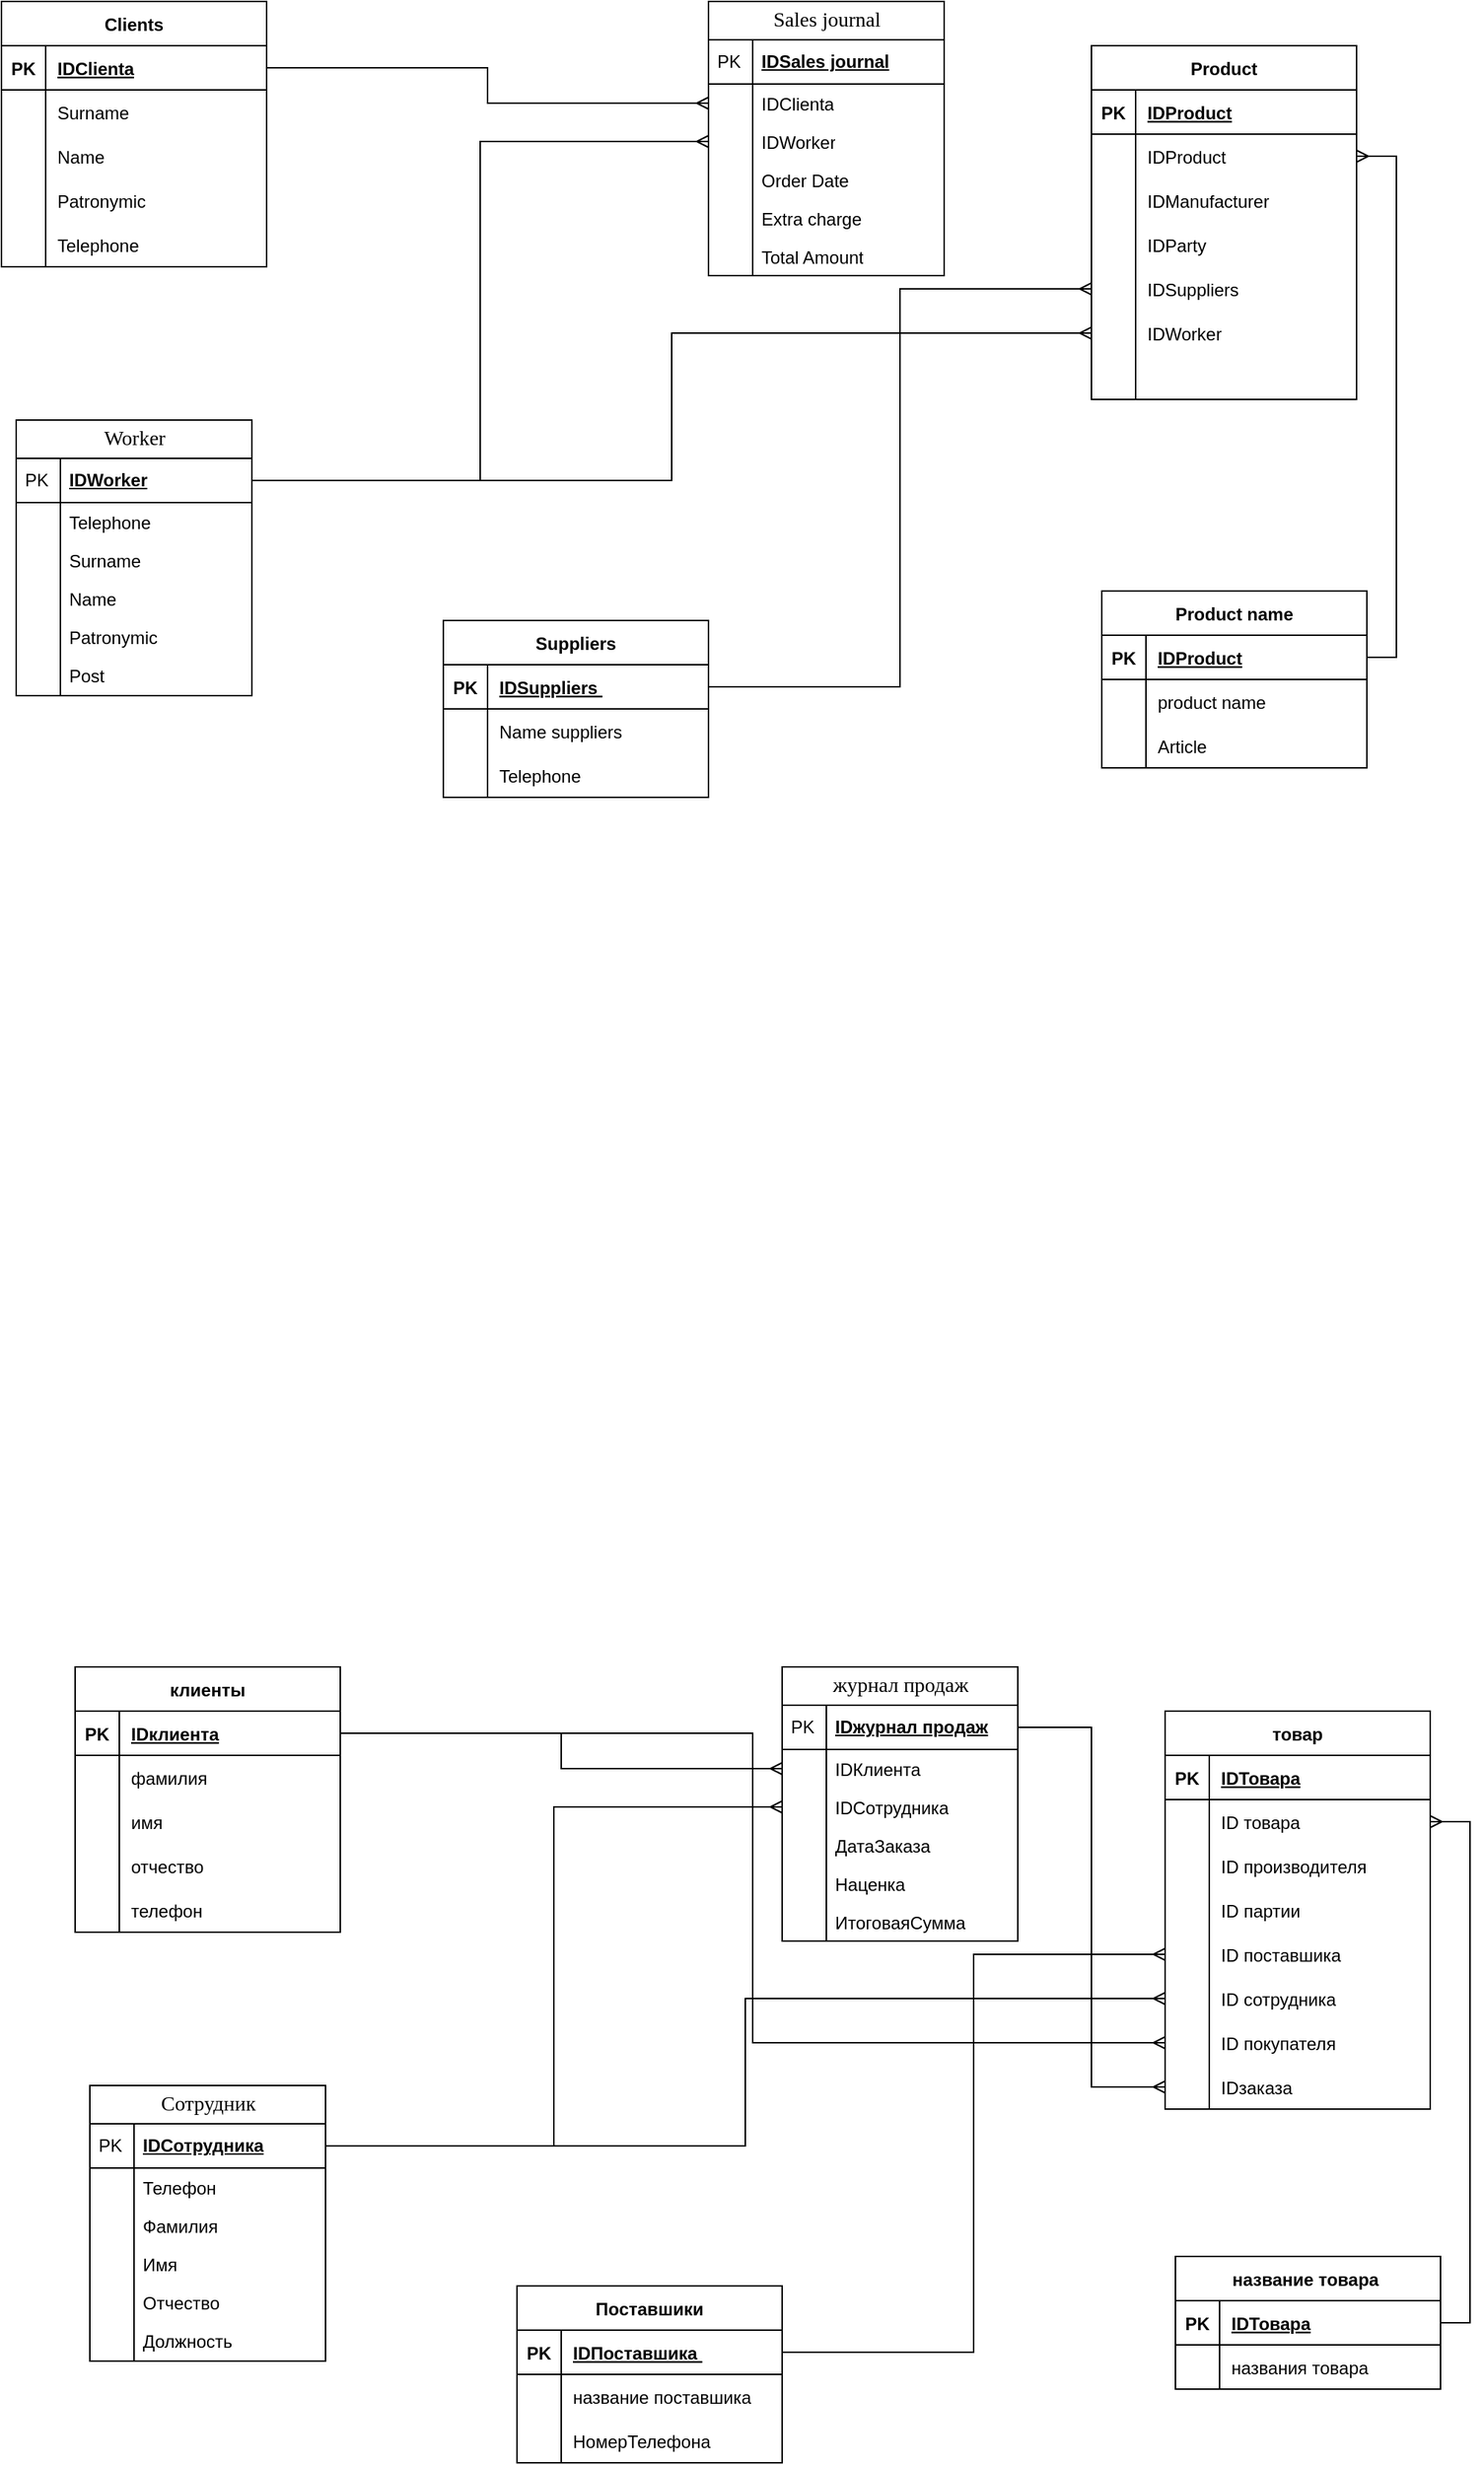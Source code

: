 <mxfile version="20.7.4" type="device"><diagram name="Страница 1" id="ZNb2tdZAMk7qgoreUx7R"><mxGraphModel dx="1914" dy="805" grid="1" gridSize="10" guides="1" tooltips="1" connect="1" arrows="1" fold="1" page="1" pageScale="1" pageWidth="827" pageHeight="1169" math="0" shadow="0"><root><mxCell id="0"/><mxCell id="1" parent="0"/><mxCell id="b-5wNeichpKe2lHsN4aq-5" value="Clients" style="shape=table;startSize=30;container=1;collapsible=1;childLayout=tableLayout;fixedRows=1;rowLines=0;fontStyle=1;align=center;resizeLast=1;" parent="1" vertex="1"><mxGeometry x="80" y="120" width="180" height="180" as="geometry"/></mxCell><mxCell id="b-5wNeichpKe2lHsN4aq-6" value="" style="shape=tableRow;horizontal=0;startSize=0;swimlaneHead=0;swimlaneBody=0;fillColor=none;collapsible=0;dropTarget=0;points=[[0,0.5],[1,0.5]];portConstraint=eastwest;top=0;left=0;right=0;bottom=1;" parent="b-5wNeichpKe2lHsN4aq-5" vertex="1"><mxGeometry y="30" width="180" height="30" as="geometry"/></mxCell><mxCell id="b-5wNeichpKe2lHsN4aq-7" value="PK" style="shape=partialRectangle;connectable=0;fillColor=none;top=0;left=0;bottom=0;right=0;fontStyle=1;overflow=hidden;" parent="b-5wNeichpKe2lHsN4aq-6" vertex="1"><mxGeometry width="30" height="30" as="geometry"><mxRectangle width="30" height="30" as="alternateBounds"/></mxGeometry></mxCell><mxCell id="b-5wNeichpKe2lHsN4aq-8" value="IDClienta" style="shape=partialRectangle;connectable=0;fillColor=none;top=0;left=0;bottom=0;right=0;align=left;spacingLeft=6;fontStyle=5;overflow=hidden;" parent="b-5wNeichpKe2lHsN4aq-6" vertex="1"><mxGeometry x="30" width="150" height="30" as="geometry"><mxRectangle width="150" height="30" as="alternateBounds"/></mxGeometry></mxCell><mxCell id="b-5wNeichpKe2lHsN4aq-9" value="" style="shape=tableRow;horizontal=0;startSize=0;swimlaneHead=0;swimlaneBody=0;fillColor=none;collapsible=0;dropTarget=0;points=[[0,0.5],[1,0.5]];portConstraint=eastwest;top=0;left=0;right=0;bottom=0;" parent="b-5wNeichpKe2lHsN4aq-5" vertex="1"><mxGeometry y="60" width="180" height="30" as="geometry"/></mxCell><mxCell id="b-5wNeichpKe2lHsN4aq-10" value="" style="shape=partialRectangle;connectable=0;fillColor=none;top=0;left=0;bottom=0;right=0;editable=1;overflow=hidden;" parent="b-5wNeichpKe2lHsN4aq-9" vertex="1"><mxGeometry width="30" height="30" as="geometry"><mxRectangle width="30" height="30" as="alternateBounds"/></mxGeometry></mxCell><mxCell id="b-5wNeichpKe2lHsN4aq-11" value="Surname" style="shape=partialRectangle;connectable=0;fillColor=none;top=0;left=0;bottom=0;right=0;align=left;spacingLeft=6;overflow=hidden;" parent="b-5wNeichpKe2lHsN4aq-9" vertex="1"><mxGeometry x="30" width="150" height="30" as="geometry"><mxRectangle width="150" height="30" as="alternateBounds"/></mxGeometry></mxCell><mxCell id="b-5wNeichpKe2lHsN4aq-12" value="" style="shape=tableRow;horizontal=0;startSize=0;swimlaneHead=0;swimlaneBody=0;fillColor=none;collapsible=0;dropTarget=0;points=[[0,0.5],[1,0.5]];portConstraint=eastwest;top=0;left=0;right=0;bottom=0;" parent="b-5wNeichpKe2lHsN4aq-5" vertex="1"><mxGeometry y="90" width="180" height="30" as="geometry"/></mxCell><mxCell id="b-5wNeichpKe2lHsN4aq-13" value="" style="shape=partialRectangle;connectable=0;fillColor=none;top=0;left=0;bottom=0;right=0;editable=1;overflow=hidden;" parent="b-5wNeichpKe2lHsN4aq-12" vertex="1"><mxGeometry width="30" height="30" as="geometry"><mxRectangle width="30" height="30" as="alternateBounds"/></mxGeometry></mxCell><mxCell id="b-5wNeichpKe2lHsN4aq-14" value="Name" style="shape=partialRectangle;connectable=0;fillColor=none;top=0;left=0;bottom=0;right=0;align=left;spacingLeft=6;overflow=hidden;" parent="b-5wNeichpKe2lHsN4aq-12" vertex="1"><mxGeometry x="30" width="150" height="30" as="geometry"><mxRectangle width="150" height="30" as="alternateBounds"/></mxGeometry></mxCell><mxCell id="b-5wNeichpKe2lHsN4aq-15" value="" style="shape=tableRow;horizontal=0;startSize=0;swimlaneHead=0;swimlaneBody=0;fillColor=none;collapsible=0;dropTarget=0;points=[[0,0.5],[1,0.5]];portConstraint=eastwest;top=0;left=0;right=0;bottom=0;" parent="b-5wNeichpKe2lHsN4aq-5" vertex="1"><mxGeometry y="120" width="180" height="30" as="geometry"/></mxCell><mxCell id="b-5wNeichpKe2lHsN4aq-16" value="" style="shape=partialRectangle;connectable=0;fillColor=none;top=0;left=0;bottom=0;right=0;editable=1;overflow=hidden;" parent="b-5wNeichpKe2lHsN4aq-15" vertex="1"><mxGeometry width="30" height="30" as="geometry"><mxRectangle width="30" height="30" as="alternateBounds"/></mxGeometry></mxCell><mxCell id="b-5wNeichpKe2lHsN4aq-17" value="Patronymic" style="shape=partialRectangle;connectable=0;fillColor=none;top=0;left=0;bottom=0;right=0;align=left;spacingLeft=6;overflow=hidden;" parent="b-5wNeichpKe2lHsN4aq-15" vertex="1"><mxGeometry x="30" width="150" height="30" as="geometry"><mxRectangle width="150" height="30" as="alternateBounds"/></mxGeometry></mxCell><mxCell id="b-5wNeichpKe2lHsN4aq-71" value="" style="shape=tableRow;horizontal=0;startSize=0;swimlaneHead=0;swimlaneBody=0;fillColor=none;collapsible=0;dropTarget=0;points=[[0,0.5],[1,0.5]];portConstraint=eastwest;top=0;left=0;right=0;bottom=0;" parent="b-5wNeichpKe2lHsN4aq-5" vertex="1"><mxGeometry y="150" width="180" height="30" as="geometry"/></mxCell><mxCell id="b-5wNeichpKe2lHsN4aq-72" value="" style="shape=partialRectangle;connectable=0;fillColor=none;top=0;left=0;bottom=0;right=0;editable=1;overflow=hidden;" parent="b-5wNeichpKe2lHsN4aq-71" vertex="1"><mxGeometry width="30" height="30" as="geometry"><mxRectangle width="30" height="30" as="alternateBounds"/></mxGeometry></mxCell><mxCell id="b-5wNeichpKe2lHsN4aq-73" value="Telephone" style="shape=partialRectangle;connectable=0;fillColor=none;top=0;left=0;bottom=0;right=0;align=left;spacingLeft=6;overflow=hidden;" parent="b-5wNeichpKe2lHsN4aq-71" vertex="1"><mxGeometry x="30" width="150" height="30" as="geometry"><mxRectangle width="150" height="30" as="alternateBounds"/></mxGeometry></mxCell><mxCell id="b-5wNeichpKe2lHsN4aq-18" value="Product" style="shape=table;startSize=30;container=1;collapsible=1;childLayout=tableLayout;fixedRows=1;rowLines=0;fontStyle=1;align=center;resizeLast=1;" parent="1" vertex="1"><mxGeometry x="820" y="150" width="180" height="240" as="geometry"/></mxCell><mxCell id="b-5wNeichpKe2lHsN4aq-19" value="" style="shape=tableRow;horizontal=0;startSize=0;swimlaneHead=0;swimlaneBody=0;fillColor=none;collapsible=0;dropTarget=0;points=[[0,0.5],[1,0.5]];portConstraint=eastwest;top=0;left=0;right=0;bottom=1;" parent="b-5wNeichpKe2lHsN4aq-18" vertex="1"><mxGeometry y="30" width="180" height="30" as="geometry"/></mxCell><mxCell id="b-5wNeichpKe2lHsN4aq-20" value="PK" style="shape=partialRectangle;connectable=0;fillColor=none;top=0;left=0;bottom=0;right=0;fontStyle=1;overflow=hidden;" parent="b-5wNeichpKe2lHsN4aq-19" vertex="1"><mxGeometry width="30" height="30" as="geometry"><mxRectangle width="30" height="30" as="alternateBounds"/></mxGeometry></mxCell><mxCell id="b-5wNeichpKe2lHsN4aq-21" value="IDProduct" style="shape=partialRectangle;connectable=0;fillColor=none;top=0;left=0;bottom=0;right=0;align=left;spacingLeft=6;fontStyle=5;overflow=hidden;" parent="b-5wNeichpKe2lHsN4aq-19" vertex="1"><mxGeometry x="30" width="150" height="30" as="geometry"><mxRectangle width="150" height="30" as="alternateBounds"/></mxGeometry></mxCell><mxCell id="b-5wNeichpKe2lHsN4aq-22" value="" style="shape=tableRow;horizontal=0;startSize=0;swimlaneHead=0;swimlaneBody=0;fillColor=none;collapsible=0;dropTarget=0;points=[[0,0.5],[1,0.5]];portConstraint=eastwest;top=0;left=0;right=0;bottom=0;" parent="b-5wNeichpKe2lHsN4aq-18" vertex="1"><mxGeometry y="60" width="180" height="30" as="geometry"/></mxCell><mxCell id="b-5wNeichpKe2lHsN4aq-23" value="" style="shape=partialRectangle;connectable=0;fillColor=none;top=0;left=0;bottom=0;right=0;editable=1;overflow=hidden;" parent="b-5wNeichpKe2lHsN4aq-22" vertex="1"><mxGeometry width="30" height="30" as="geometry"><mxRectangle width="30" height="30" as="alternateBounds"/></mxGeometry></mxCell><mxCell id="b-5wNeichpKe2lHsN4aq-24" value="IDProduct" style="shape=partialRectangle;connectable=0;fillColor=none;top=0;left=0;bottom=0;right=0;align=left;spacingLeft=6;overflow=hidden;" parent="b-5wNeichpKe2lHsN4aq-22" vertex="1"><mxGeometry x="30" width="150" height="30" as="geometry"><mxRectangle width="150" height="30" as="alternateBounds"/></mxGeometry></mxCell><mxCell id="b-5wNeichpKe2lHsN4aq-25" value="" style="shape=tableRow;horizontal=0;startSize=0;swimlaneHead=0;swimlaneBody=0;fillColor=none;collapsible=0;dropTarget=0;points=[[0,0.5],[1,0.5]];portConstraint=eastwest;top=0;left=0;right=0;bottom=0;" parent="b-5wNeichpKe2lHsN4aq-18" vertex="1"><mxGeometry y="90" width="180" height="30" as="geometry"/></mxCell><mxCell id="b-5wNeichpKe2lHsN4aq-26" value="" style="shape=partialRectangle;connectable=0;fillColor=none;top=0;left=0;bottom=0;right=0;editable=1;overflow=hidden;" parent="b-5wNeichpKe2lHsN4aq-25" vertex="1"><mxGeometry width="30" height="30" as="geometry"><mxRectangle width="30" height="30" as="alternateBounds"/></mxGeometry></mxCell><mxCell id="b-5wNeichpKe2lHsN4aq-27" value="IDManufacturer" style="shape=partialRectangle;connectable=0;fillColor=none;top=0;left=0;bottom=0;right=0;align=left;spacingLeft=6;overflow=hidden;" parent="b-5wNeichpKe2lHsN4aq-25" vertex="1"><mxGeometry x="30" width="150" height="30" as="geometry"><mxRectangle width="150" height="30" as="alternateBounds"/></mxGeometry></mxCell><mxCell id="b-5wNeichpKe2lHsN4aq-28" value="" style="shape=tableRow;horizontal=0;startSize=0;swimlaneHead=0;swimlaneBody=0;fillColor=none;collapsible=0;dropTarget=0;points=[[0,0.5],[1,0.5]];portConstraint=eastwest;top=0;left=0;right=0;bottom=0;" parent="b-5wNeichpKe2lHsN4aq-18" vertex="1"><mxGeometry y="120" width="180" height="30" as="geometry"/></mxCell><mxCell id="b-5wNeichpKe2lHsN4aq-29" value="" style="shape=partialRectangle;connectable=0;fillColor=none;top=0;left=0;bottom=0;right=0;editable=1;overflow=hidden;" parent="b-5wNeichpKe2lHsN4aq-28" vertex="1"><mxGeometry width="30" height="30" as="geometry"><mxRectangle width="30" height="30" as="alternateBounds"/></mxGeometry></mxCell><mxCell id="b-5wNeichpKe2lHsN4aq-30" value="IDParty" style="shape=partialRectangle;connectable=0;fillColor=none;top=0;left=0;bottom=0;right=0;align=left;spacingLeft=6;overflow=hidden;" parent="b-5wNeichpKe2lHsN4aq-28" vertex="1"><mxGeometry x="30" width="150" height="30" as="geometry"><mxRectangle width="150" height="30" as="alternateBounds"/></mxGeometry></mxCell><mxCell id="b-5wNeichpKe2lHsN4aq-125" value="" style="shape=tableRow;horizontal=0;startSize=0;swimlaneHead=0;swimlaneBody=0;fillColor=none;collapsible=0;dropTarget=0;points=[[0,0.5],[1,0.5]];portConstraint=eastwest;top=0;left=0;right=0;bottom=0;" parent="b-5wNeichpKe2lHsN4aq-18" vertex="1"><mxGeometry y="150" width="180" height="30" as="geometry"/></mxCell><mxCell id="b-5wNeichpKe2lHsN4aq-126" value="" style="shape=partialRectangle;connectable=0;fillColor=none;top=0;left=0;bottom=0;right=0;editable=1;overflow=hidden;" parent="b-5wNeichpKe2lHsN4aq-125" vertex="1"><mxGeometry width="30" height="30" as="geometry"><mxRectangle width="30" height="30" as="alternateBounds"/></mxGeometry></mxCell><mxCell id="b-5wNeichpKe2lHsN4aq-127" value="IDSuppliers" style="shape=partialRectangle;connectable=0;fillColor=none;top=0;left=0;bottom=0;right=0;align=left;spacingLeft=6;overflow=hidden;" parent="b-5wNeichpKe2lHsN4aq-125" vertex="1"><mxGeometry x="30" width="150" height="30" as="geometry"><mxRectangle width="150" height="30" as="alternateBounds"/></mxGeometry></mxCell><mxCell id="b-5wNeichpKe2lHsN4aq-128" value="" style="shape=tableRow;horizontal=0;startSize=0;swimlaneHead=0;swimlaneBody=0;fillColor=none;collapsible=0;dropTarget=0;points=[[0,0.5],[1,0.5]];portConstraint=eastwest;top=0;left=0;right=0;bottom=0;" parent="b-5wNeichpKe2lHsN4aq-18" vertex="1"><mxGeometry y="180" width="180" height="30" as="geometry"/></mxCell><mxCell id="b-5wNeichpKe2lHsN4aq-129" value="" style="shape=partialRectangle;connectable=0;fillColor=none;top=0;left=0;bottom=0;right=0;editable=1;overflow=hidden;" parent="b-5wNeichpKe2lHsN4aq-128" vertex="1"><mxGeometry width="30" height="30" as="geometry"><mxRectangle width="30" height="30" as="alternateBounds"/></mxGeometry></mxCell><mxCell id="b-5wNeichpKe2lHsN4aq-130" value="IDWorker" style="shape=partialRectangle;connectable=0;fillColor=none;top=0;left=0;bottom=0;right=0;align=left;spacingLeft=6;overflow=hidden;" parent="b-5wNeichpKe2lHsN4aq-128" vertex="1"><mxGeometry x="30" width="150" height="30" as="geometry"><mxRectangle width="150" height="30" as="alternateBounds"/></mxGeometry></mxCell><mxCell id="b-5wNeichpKe2lHsN4aq-131" value="" style="shape=tableRow;horizontal=0;startSize=0;swimlaneHead=0;swimlaneBody=0;fillColor=none;collapsible=0;dropTarget=0;points=[[0,0.5],[1,0.5]];portConstraint=eastwest;top=0;left=0;right=0;bottom=0;" parent="b-5wNeichpKe2lHsN4aq-18" vertex="1"><mxGeometry y="210" width="180" height="30" as="geometry"/></mxCell><mxCell id="b-5wNeichpKe2lHsN4aq-132" value="" style="shape=partialRectangle;connectable=0;fillColor=none;top=0;left=0;bottom=0;right=0;editable=1;overflow=hidden;" parent="b-5wNeichpKe2lHsN4aq-131" vertex="1"><mxGeometry width="30" height="30" as="geometry"><mxRectangle width="30" height="30" as="alternateBounds"/></mxGeometry></mxCell><mxCell id="b-5wNeichpKe2lHsN4aq-133" value="" style="shape=partialRectangle;connectable=0;fillColor=none;top=0;left=0;bottom=0;right=0;align=left;spacingLeft=6;overflow=hidden;" parent="b-5wNeichpKe2lHsN4aq-131" vertex="1"><mxGeometry x="30" width="150" height="30" as="geometry"><mxRectangle width="150" height="30" as="alternateBounds"/></mxGeometry></mxCell><mxCell id="b-5wNeichpKe2lHsN4aq-80" value="Worker" style="swimlane;html=1;fontStyle=0;childLayout=stackLayout;horizontal=1;startSize=26;horizontalStack=0;resizeParent=1;resizeLast=0;collapsible=1;marginBottom=0;swimlaneFillColor=#ffffff;align=center;rounded=0;shadow=0;comic=0;labelBackgroundColor=none;strokeWidth=1;fontFamily=Verdana;fontSize=14;swimlaneLine=1;" parent="1" vertex="1"><mxGeometry x="90" y="404" width="160" height="187" as="geometry"><mxRectangle x="500" y="140" width="90" height="30" as="alternateBounds"/></mxGeometry></mxCell><mxCell id="b-5wNeichpKe2lHsN4aq-81" value="IDWorker" style="shape=partialRectangle;top=0;left=0;right=0;bottom=1;html=1;align=left;verticalAlign=middle;fillColor=none;spacingLeft=34;spacingRight=4;whiteSpace=wrap;overflow=hidden;rotatable=0;points=[[0,0.5],[1,0.5]];portConstraint=eastwest;dropTarget=0;fontStyle=5;" parent="b-5wNeichpKe2lHsN4aq-80" vertex="1"><mxGeometry y="26" width="160" height="30" as="geometry"/></mxCell><mxCell id="b-5wNeichpKe2lHsN4aq-82" value="PK" style="shape=partialRectangle;top=0;left=0;bottom=0;html=1;fillColor=none;align=left;verticalAlign=middle;spacingLeft=4;spacingRight=4;whiteSpace=wrap;overflow=hidden;rotatable=0;points=[];portConstraint=eastwest;part=1;" parent="b-5wNeichpKe2lHsN4aq-81" vertex="1" connectable="0"><mxGeometry width="30" height="30" as="geometry"/></mxCell><mxCell id="b-5wNeichpKe2lHsN4aq-83" value="&lt;span style=&quot;&quot;&gt;Telephone&lt;/span&gt;" style="shape=partialRectangle;top=0;left=0;right=0;bottom=0;html=1;align=left;verticalAlign=top;fillColor=none;spacingLeft=34;spacingRight=4;whiteSpace=wrap;overflow=hidden;rotatable=0;points=[[0,0.5],[1,0.5]];portConstraint=eastwest;dropTarget=0;" parent="b-5wNeichpKe2lHsN4aq-80" vertex="1"><mxGeometry y="56" width="160" height="26" as="geometry"/></mxCell><mxCell id="b-5wNeichpKe2lHsN4aq-84" value="" style="shape=partialRectangle;top=0;left=0;bottom=0;html=1;fillColor=none;align=left;verticalAlign=top;spacingLeft=4;spacingRight=4;whiteSpace=wrap;overflow=hidden;rotatable=0;points=[];portConstraint=eastwest;part=1;" parent="b-5wNeichpKe2lHsN4aq-83" vertex="1" connectable="0"><mxGeometry width="30" height="26" as="geometry"/></mxCell><mxCell id="b-5wNeichpKe2lHsN4aq-85" value="&lt;span style=&quot;&quot;&gt;Surname&lt;/span&gt;" style="shape=partialRectangle;top=0;left=0;right=0;bottom=0;html=1;align=left;verticalAlign=top;fillColor=none;spacingLeft=34;spacingRight=4;whiteSpace=wrap;overflow=hidden;rotatable=0;points=[[0,0.5],[1,0.5]];portConstraint=eastwest;dropTarget=0;" parent="b-5wNeichpKe2lHsN4aq-80" vertex="1"><mxGeometry y="82" width="160" height="26" as="geometry"/></mxCell><mxCell id="b-5wNeichpKe2lHsN4aq-86" value="" style="shape=partialRectangle;top=0;left=0;bottom=0;html=1;fillColor=none;align=left;verticalAlign=top;spacingLeft=4;spacingRight=4;whiteSpace=wrap;overflow=hidden;rotatable=0;points=[];portConstraint=eastwest;part=1;" parent="b-5wNeichpKe2lHsN4aq-85" vertex="1" connectable="0"><mxGeometry width="30" height="26" as="geometry"/></mxCell><mxCell id="b-5wNeichpKe2lHsN4aq-87" value="&lt;span style=&quot;&quot;&gt;Name&lt;/span&gt;" style="shape=partialRectangle;top=0;left=0;right=0;bottom=0;html=1;align=left;verticalAlign=top;fillColor=none;spacingLeft=34;spacingRight=4;whiteSpace=wrap;overflow=hidden;rotatable=0;points=[[0,0.5],[1,0.5]];portConstraint=eastwest;dropTarget=0;" parent="b-5wNeichpKe2lHsN4aq-80" vertex="1"><mxGeometry y="108" width="160" height="26" as="geometry"/></mxCell><mxCell id="b-5wNeichpKe2lHsN4aq-88" value="" style="shape=partialRectangle;top=0;left=0;bottom=0;html=1;fillColor=none;align=left;verticalAlign=top;spacingLeft=4;spacingRight=4;whiteSpace=wrap;overflow=hidden;rotatable=0;points=[];portConstraint=eastwest;part=1;" parent="b-5wNeichpKe2lHsN4aq-87" vertex="1" connectable="0"><mxGeometry width="30" height="26" as="geometry"/></mxCell><mxCell id="b-5wNeichpKe2lHsN4aq-89" value="&lt;span style=&quot;&quot;&gt;Patronymic&lt;/span&gt;" style="shape=partialRectangle;top=0;left=0;right=0;bottom=0;html=1;align=left;verticalAlign=top;fillColor=none;spacingLeft=34;spacingRight=4;whiteSpace=wrap;overflow=hidden;rotatable=0;points=[[0,0.5],[1,0.5]];portConstraint=eastwest;dropTarget=0;" parent="b-5wNeichpKe2lHsN4aq-80" vertex="1"><mxGeometry y="134" width="160" height="26" as="geometry"/></mxCell><mxCell id="b-5wNeichpKe2lHsN4aq-90" value="" style="shape=partialRectangle;top=0;left=0;bottom=0;html=1;fillColor=none;align=left;verticalAlign=top;spacingLeft=4;spacingRight=4;whiteSpace=wrap;overflow=hidden;rotatable=0;points=[];portConstraint=eastwest;part=1;" parent="b-5wNeichpKe2lHsN4aq-89" vertex="1" connectable="0"><mxGeometry width="30" height="26" as="geometry"/></mxCell><mxCell id="b-5wNeichpKe2lHsN4aq-93" value="Post" style="shape=partialRectangle;top=0;left=0;right=0;bottom=0;html=1;align=left;verticalAlign=top;fillColor=none;spacingLeft=34;spacingRight=4;whiteSpace=wrap;overflow=hidden;rotatable=0;points=[[0,0.5],[1,0.5]];portConstraint=eastwest;dropTarget=0;" parent="b-5wNeichpKe2lHsN4aq-80" vertex="1"><mxGeometry y="160" width="160" height="26" as="geometry"/></mxCell><mxCell id="b-5wNeichpKe2lHsN4aq-94" value="" style="shape=partialRectangle;top=0;left=0;bottom=0;html=1;fillColor=none;align=left;verticalAlign=top;spacingLeft=4;spacingRight=4;whiteSpace=wrap;overflow=hidden;rotatable=0;points=[];portConstraint=eastwest;part=1;" parent="b-5wNeichpKe2lHsN4aq-93" vertex="1" connectable="0"><mxGeometry width="30" height="26" as="geometry"/></mxCell><mxCell id="b-5wNeichpKe2lHsN4aq-98" value="Sales journal" style="swimlane;html=1;fontStyle=0;childLayout=stackLayout;horizontal=1;startSize=26;horizontalStack=0;resizeParent=1;resizeLast=0;collapsible=1;marginBottom=0;swimlaneFillColor=#ffffff;align=center;rounded=0;shadow=0;comic=0;labelBackgroundColor=none;strokeWidth=1;fontFamily=Verdana;fontSize=14;swimlaneLine=1;" parent="1" vertex="1"><mxGeometry x="560" y="120" width="160" height="186" as="geometry"><mxRectangle x="500" y="140" width="90" height="30" as="alternateBounds"/></mxGeometry></mxCell><mxCell id="b-5wNeichpKe2lHsN4aq-99" value="IDSales journal" style="shape=partialRectangle;top=0;left=0;right=0;bottom=1;html=1;align=left;verticalAlign=middle;fillColor=none;spacingLeft=34;spacingRight=4;whiteSpace=wrap;overflow=hidden;rotatable=0;points=[[0,0.5],[1,0.5]];portConstraint=eastwest;dropTarget=0;fontStyle=5;" parent="b-5wNeichpKe2lHsN4aq-98" vertex="1"><mxGeometry y="26" width="160" height="30" as="geometry"/></mxCell><mxCell id="b-5wNeichpKe2lHsN4aq-100" value="PK" style="shape=partialRectangle;top=0;left=0;bottom=0;html=1;fillColor=none;align=left;verticalAlign=middle;spacingLeft=4;spacingRight=4;whiteSpace=wrap;overflow=hidden;rotatable=0;points=[];portConstraint=eastwest;part=1;" parent="b-5wNeichpKe2lHsN4aq-99" vertex="1" connectable="0"><mxGeometry width="30" height="30" as="geometry"/></mxCell><mxCell id="b-5wNeichpKe2lHsN4aq-101" value="IDClienta" style="shape=partialRectangle;top=0;left=0;right=0;bottom=0;html=1;align=left;verticalAlign=top;fillColor=none;spacingLeft=34;spacingRight=4;whiteSpace=wrap;overflow=hidden;rotatable=0;points=[[0,0.5],[1,0.5]];portConstraint=eastwest;dropTarget=0;" parent="b-5wNeichpKe2lHsN4aq-98" vertex="1"><mxGeometry y="56" width="160" height="26" as="geometry"/></mxCell><mxCell id="b-5wNeichpKe2lHsN4aq-102" value="" style="shape=partialRectangle;top=0;left=0;bottom=0;html=1;fillColor=none;align=left;verticalAlign=top;spacingLeft=4;spacingRight=4;whiteSpace=wrap;overflow=hidden;rotatable=0;points=[];portConstraint=eastwest;part=1;" parent="b-5wNeichpKe2lHsN4aq-101" vertex="1" connectable="0"><mxGeometry width="30" height="26" as="geometry"/></mxCell><mxCell id="b-5wNeichpKe2lHsN4aq-103" value="IDWorker" style="shape=partialRectangle;top=0;left=0;right=0;bottom=0;html=1;align=left;verticalAlign=top;fillColor=none;spacingLeft=34;spacingRight=4;whiteSpace=wrap;overflow=hidden;rotatable=0;points=[[0,0.5],[1,0.5]];portConstraint=eastwest;dropTarget=0;" parent="b-5wNeichpKe2lHsN4aq-98" vertex="1"><mxGeometry y="82" width="160" height="26" as="geometry"/></mxCell><mxCell id="b-5wNeichpKe2lHsN4aq-104" value="" style="shape=partialRectangle;top=0;left=0;bottom=0;html=1;fillColor=none;align=left;verticalAlign=top;spacingLeft=4;spacingRight=4;whiteSpace=wrap;overflow=hidden;rotatable=0;points=[];portConstraint=eastwest;part=1;" parent="b-5wNeichpKe2lHsN4aq-103" vertex="1" connectable="0"><mxGeometry width="30" height="26" as="geometry"/></mxCell><mxCell id="b-5wNeichpKe2lHsN4aq-105" value="Order Date" style="shape=partialRectangle;top=0;left=0;right=0;bottom=0;html=1;align=left;verticalAlign=top;fillColor=none;spacingLeft=34;spacingRight=4;whiteSpace=wrap;overflow=hidden;rotatable=0;points=[[0,0.5],[1,0.5]];portConstraint=eastwest;dropTarget=0;" parent="b-5wNeichpKe2lHsN4aq-98" vertex="1"><mxGeometry y="108" width="160" height="26" as="geometry"/></mxCell><mxCell id="b-5wNeichpKe2lHsN4aq-106" value="" style="shape=partialRectangle;top=0;left=0;bottom=0;html=1;fillColor=none;align=left;verticalAlign=top;spacingLeft=4;spacingRight=4;whiteSpace=wrap;overflow=hidden;rotatable=0;points=[];portConstraint=eastwest;part=1;" parent="b-5wNeichpKe2lHsN4aq-105" vertex="1" connectable="0"><mxGeometry width="30" height="26" as="geometry"/></mxCell><mxCell id="b-5wNeichpKe2lHsN4aq-109" value="Extra charge" style="shape=partialRectangle;top=0;left=0;right=0;bottom=0;html=1;align=left;verticalAlign=top;fillColor=none;spacingLeft=34;spacingRight=4;whiteSpace=wrap;overflow=hidden;rotatable=0;points=[[0,0.5],[1,0.5]];portConstraint=eastwest;dropTarget=0;" parent="b-5wNeichpKe2lHsN4aq-98" vertex="1"><mxGeometry y="134" width="160" height="26" as="geometry"/></mxCell><mxCell id="b-5wNeichpKe2lHsN4aq-110" value="" style="shape=partialRectangle;top=0;left=0;bottom=0;html=1;fillColor=none;align=left;verticalAlign=top;spacingLeft=4;spacingRight=4;whiteSpace=wrap;overflow=hidden;rotatable=0;points=[];portConstraint=eastwest;part=1;" parent="b-5wNeichpKe2lHsN4aq-109" vertex="1" connectable="0"><mxGeometry width="30" height="26" as="geometry"/></mxCell><mxCell id="b-5wNeichpKe2lHsN4aq-111" value="Total Amount" style="shape=partialRectangle;top=0;left=0;right=0;bottom=0;html=1;align=left;verticalAlign=top;fillColor=none;spacingLeft=34;spacingRight=4;whiteSpace=wrap;overflow=hidden;rotatable=0;points=[[0,0.5],[1,0.5]];portConstraint=eastwest;dropTarget=0;" parent="b-5wNeichpKe2lHsN4aq-98" vertex="1"><mxGeometry y="160" width="160" height="26" as="geometry"/></mxCell><mxCell id="b-5wNeichpKe2lHsN4aq-112" value="" style="shape=partialRectangle;top=0;left=0;bottom=0;html=1;fillColor=none;align=left;verticalAlign=top;spacingLeft=4;spacingRight=4;whiteSpace=wrap;overflow=hidden;rotatable=0;points=[];portConstraint=eastwest;part=1;" parent="b-5wNeichpKe2lHsN4aq-111" vertex="1" connectable="0"><mxGeometry width="30" height="26" as="geometry"/></mxCell><mxCell id="b-5wNeichpKe2lHsN4aq-137" value="Product name" style="shape=table;startSize=30;container=1;collapsible=1;childLayout=tableLayout;fixedRows=1;rowLines=0;fontStyle=1;align=center;resizeLast=1;" parent="1" vertex="1"><mxGeometry x="827" y="520" width="180" height="120" as="geometry"/></mxCell><mxCell id="b-5wNeichpKe2lHsN4aq-138" value="" style="shape=tableRow;horizontal=0;startSize=0;swimlaneHead=0;swimlaneBody=0;fillColor=none;collapsible=0;dropTarget=0;points=[[0,0.5],[1,0.5]];portConstraint=eastwest;top=0;left=0;right=0;bottom=1;" parent="b-5wNeichpKe2lHsN4aq-137" vertex="1"><mxGeometry y="30" width="180" height="30" as="geometry"/></mxCell><mxCell id="b-5wNeichpKe2lHsN4aq-139" value="PK" style="shape=partialRectangle;connectable=0;fillColor=none;top=0;left=0;bottom=0;right=0;fontStyle=1;overflow=hidden;" parent="b-5wNeichpKe2lHsN4aq-138" vertex="1"><mxGeometry width="30" height="30" as="geometry"><mxRectangle width="30" height="30" as="alternateBounds"/></mxGeometry></mxCell><mxCell id="b-5wNeichpKe2lHsN4aq-140" value="IDProduct" style="shape=partialRectangle;connectable=0;fillColor=none;top=0;left=0;bottom=0;right=0;align=left;spacingLeft=6;fontStyle=5;overflow=hidden;" parent="b-5wNeichpKe2lHsN4aq-138" vertex="1"><mxGeometry x="30" width="150" height="30" as="geometry"><mxRectangle width="150" height="30" as="alternateBounds"/></mxGeometry></mxCell><mxCell id="b-5wNeichpKe2lHsN4aq-141" value="" style="shape=tableRow;horizontal=0;startSize=0;swimlaneHead=0;swimlaneBody=0;fillColor=none;collapsible=0;dropTarget=0;points=[[0,0.5],[1,0.5]];portConstraint=eastwest;top=0;left=0;right=0;bottom=0;" parent="b-5wNeichpKe2lHsN4aq-137" vertex="1"><mxGeometry y="60" width="180" height="30" as="geometry"/></mxCell><mxCell id="b-5wNeichpKe2lHsN4aq-142" value="" style="shape=partialRectangle;connectable=0;fillColor=none;top=0;left=0;bottom=0;right=0;editable=1;overflow=hidden;" parent="b-5wNeichpKe2lHsN4aq-141" vertex="1"><mxGeometry width="30" height="30" as="geometry"><mxRectangle width="30" height="30" as="alternateBounds"/></mxGeometry></mxCell><mxCell id="b-5wNeichpKe2lHsN4aq-143" value="product name" style="shape=partialRectangle;connectable=0;fillColor=none;top=0;left=0;bottom=0;right=0;align=left;spacingLeft=6;overflow=hidden;" parent="b-5wNeichpKe2lHsN4aq-141" vertex="1"><mxGeometry x="30" width="150" height="30" as="geometry"><mxRectangle width="150" height="30" as="alternateBounds"/></mxGeometry></mxCell><mxCell id="-cg6gERdnLke5yXcdw_n-183" value="" style="shape=tableRow;horizontal=0;startSize=0;swimlaneHead=0;swimlaneBody=0;fillColor=none;collapsible=0;dropTarget=0;points=[[0,0.5],[1,0.5]];portConstraint=eastwest;top=0;left=0;right=0;bottom=0;" vertex="1" parent="b-5wNeichpKe2lHsN4aq-137"><mxGeometry y="90" width="180" height="30" as="geometry"/></mxCell><mxCell id="-cg6gERdnLke5yXcdw_n-184" value="" style="shape=partialRectangle;connectable=0;fillColor=none;top=0;left=0;bottom=0;right=0;editable=1;overflow=hidden;" vertex="1" parent="-cg6gERdnLke5yXcdw_n-183"><mxGeometry width="30" height="30" as="geometry"><mxRectangle width="30" height="30" as="alternateBounds"/></mxGeometry></mxCell><mxCell id="-cg6gERdnLke5yXcdw_n-185" value="Article" style="shape=partialRectangle;connectable=0;fillColor=none;top=0;left=0;bottom=0;right=0;align=left;spacingLeft=6;overflow=hidden;" vertex="1" parent="-cg6gERdnLke5yXcdw_n-183"><mxGeometry x="30" width="150" height="30" as="geometry"><mxRectangle width="150" height="30" as="alternateBounds"/></mxGeometry></mxCell><mxCell id="b-5wNeichpKe2lHsN4aq-151" style="edgeStyle=orthogonalEdgeStyle;rounded=0;orthogonalLoop=1;jettySize=auto;html=1;exitX=1;exitY=0.5;exitDx=0;exitDy=0;entryX=0;entryY=0.5;entryDx=0;entryDy=0;endArrow=ERmany;endFill=0;" parent="1" source="b-5wNeichpKe2lHsN4aq-81" target="b-5wNeichpKe2lHsN4aq-103" edge="1"><mxGeometry relative="1" as="geometry"/></mxCell><mxCell id="b-5wNeichpKe2lHsN4aq-153" value="Suppliers" style="shape=table;startSize=30;container=1;collapsible=1;childLayout=tableLayout;fixedRows=1;rowLines=0;fontStyle=1;align=center;resizeLast=1;" parent="1" vertex="1"><mxGeometry x="380" y="540" width="180" height="120" as="geometry"/></mxCell><mxCell id="b-5wNeichpKe2lHsN4aq-154" value="" style="shape=tableRow;horizontal=0;startSize=0;swimlaneHead=0;swimlaneBody=0;fillColor=none;collapsible=0;dropTarget=0;points=[[0,0.5],[1,0.5]];portConstraint=eastwest;top=0;left=0;right=0;bottom=1;" parent="b-5wNeichpKe2lHsN4aq-153" vertex="1"><mxGeometry y="30" width="180" height="30" as="geometry"/></mxCell><mxCell id="b-5wNeichpKe2lHsN4aq-155" value="PK" style="shape=partialRectangle;connectable=0;fillColor=none;top=0;left=0;bottom=0;right=0;fontStyle=1;overflow=hidden;" parent="b-5wNeichpKe2lHsN4aq-154" vertex="1"><mxGeometry width="30" height="30" as="geometry"><mxRectangle width="30" height="30" as="alternateBounds"/></mxGeometry></mxCell><mxCell id="b-5wNeichpKe2lHsN4aq-156" value="IDSuppliers " style="shape=partialRectangle;connectable=0;fillColor=none;top=0;left=0;bottom=0;right=0;align=left;spacingLeft=6;fontStyle=5;overflow=hidden;" parent="b-5wNeichpKe2lHsN4aq-154" vertex="1"><mxGeometry x="30" width="150" height="30" as="geometry"><mxRectangle width="150" height="30" as="alternateBounds"/></mxGeometry></mxCell><mxCell id="b-5wNeichpKe2lHsN4aq-157" value="" style="shape=tableRow;horizontal=0;startSize=0;swimlaneHead=0;swimlaneBody=0;fillColor=none;collapsible=0;dropTarget=0;points=[[0,0.5],[1,0.5]];portConstraint=eastwest;top=0;left=0;right=0;bottom=0;" parent="b-5wNeichpKe2lHsN4aq-153" vertex="1"><mxGeometry y="60" width="180" height="30" as="geometry"/></mxCell><mxCell id="b-5wNeichpKe2lHsN4aq-158" value="" style="shape=partialRectangle;connectable=0;fillColor=none;top=0;left=0;bottom=0;right=0;editable=1;overflow=hidden;" parent="b-5wNeichpKe2lHsN4aq-157" vertex="1"><mxGeometry width="30" height="30" as="geometry"><mxRectangle width="30" height="30" as="alternateBounds"/></mxGeometry></mxCell><mxCell id="b-5wNeichpKe2lHsN4aq-159" value="Name suppliers" style="shape=partialRectangle;connectable=0;fillColor=none;top=0;left=0;bottom=0;right=0;align=left;spacingLeft=6;overflow=hidden;" parent="b-5wNeichpKe2lHsN4aq-157" vertex="1"><mxGeometry x="30" width="150" height="30" as="geometry"><mxRectangle width="150" height="30" as="alternateBounds"/></mxGeometry></mxCell><mxCell id="b-5wNeichpKe2lHsN4aq-191" value="" style="shape=tableRow;horizontal=0;startSize=0;swimlaneHead=0;swimlaneBody=0;fillColor=none;collapsible=0;dropTarget=0;points=[[0,0.5],[1,0.5]];portConstraint=eastwest;top=0;left=0;right=0;bottom=0;" parent="b-5wNeichpKe2lHsN4aq-153" vertex="1"><mxGeometry y="90" width="180" height="30" as="geometry"/></mxCell><mxCell id="b-5wNeichpKe2lHsN4aq-192" value="" style="shape=partialRectangle;connectable=0;fillColor=none;top=0;left=0;bottom=0;right=0;editable=1;overflow=hidden;" parent="b-5wNeichpKe2lHsN4aq-191" vertex="1"><mxGeometry width="30" height="30" as="geometry"><mxRectangle width="30" height="30" as="alternateBounds"/></mxGeometry></mxCell><mxCell id="b-5wNeichpKe2lHsN4aq-193" value="Telephone" style="shape=partialRectangle;connectable=0;fillColor=none;top=0;left=0;bottom=0;right=0;align=left;spacingLeft=6;overflow=hidden;" parent="b-5wNeichpKe2lHsN4aq-191" vertex="1"><mxGeometry x="30" width="150" height="30" as="geometry"><mxRectangle width="150" height="30" as="alternateBounds"/></mxGeometry></mxCell><mxCell id="b-5wNeichpKe2lHsN4aq-175" style="edgeStyle=orthogonalEdgeStyle;rounded=0;orthogonalLoop=1;jettySize=auto;html=1;exitX=1;exitY=0.5;exitDx=0;exitDy=0;endArrow=ERmany;endFill=0;" parent="1" source="b-5wNeichpKe2lHsN4aq-138" target="b-5wNeichpKe2lHsN4aq-22" edge="1"><mxGeometry relative="1" as="geometry"/></mxCell><mxCell id="b-5wNeichpKe2lHsN4aq-186" style="edgeStyle=orthogonalEdgeStyle;rounded=0;orthogonalLoop=1;jettySize=auto;html=1;exitX=1;exitY=0.5;exitDx=0;exitDy=0;entryX=0;entryY=0.5;entryDx=0;entryDy=0;endArrow=ERmany;endFill=0;" parent="1" source="b-5wNeichpKe2lHsN4aq-154" target="b-5wNeichpKe2lHsN4aq-125" edge="1"><mxGeometry relative="1" as="geometry"/></mxCell><mxCell id="b-5wNeichpKe2lHsN4aq-187" style="edgeStyle=orthogonalEdgeStyle;rounded=0;orthogonalLoop=1;jettySize=auto;html=1;exitX=1;exitY=0.5;exitDx=0;exitDy=0;endArrow=ERmany;endFill=0;" parent="1" source="b-5wNeichpKe2lHsN4aq-81" target="b-5wNeichpKe2lHsN4aq-128" edge="1"><mxGeometry relative="1" as="geometry"/></mxCell><mxCell id="b-5wNeichpKe2lHsN4aq-188" style="edgeStyle=orthogonalEdgeStyle;rounded=0;orthogonalLoop=1;jettySize=auto;html=1;exitX=1;exitY=0.5;exitDx=0;exitDy=0;endArrow=ERmany;endFill=0;" parent="1" source="b-5wNeichpKe2lHsN4aq-6" target="b-5wNeichpKe2lHsN4aq-101" edge="1"><mxGeometry relative="1" as="geometry"/></mxCell><mxCell id="-cg6gERdnLke5yXcdw_n-92" value="клиенты" style="shape=table;startSize=30;container=1;collapsible=1;childLayout=tableLayout;fixedRows=1;rowLines=0;fontStyle=1;align=center;resizeLast=1;" vertex="1" parent="1"><mxGeometry x="130" y="1250" width="180" height="180" as="geometry"/></mxCell><mxCell id="-cg6gERdnLke5yXcdw_n-93" value="" style="shape=tableRow;horizontal=0;startSize=0;swimlaneHead=0;swimlaneBody=0;fillColor=none;collapsible=0;dropTarget=0;points=[[0,0.5],[1,0.5]];portConstraint=eastwest;top=0;left=0;right=0;bottom=1;" vertex="1" parent="-cg6gERdnLke5yXcdw_n-92"><mxGeometry y="30" width="180" height="30" as="geometry"/></mxCell><mxCell id="-cg6gERdnLke5yXcdw_n-94" value="PK" style="shape=partialRectangle;connectable=0;fillColor=none;top=0;left=0;bottom=0;right=0;fontStyle=1;overflow=hidden;" vertex="1" parent="-cg6gERdnLke5yXcdw_n-93"><mxGeometry width="30" height="30" as="geometry"><mxRectangle width="30" height="30" as="alternateBounds"/></mxGeometry></mxCell><mxCell id="-cg6gERdnLke5yXcdw_n-95" value="IDклиента" style="shape=partialRectangle;connectable=0;fillColor=none;top=0;left=0;bottom=0;right=0;align=left;spacingLeft=6;fontStyle=5;overflow=hidden;" vertex="1" parent="-cg6gERdnLke5yXcdw_n-93"><mxGeometry x="30" width="150" height="30" as="geometry"><mxRectangle width="150" height="30" as="alternateBounds"/></mxGeometry></mxCell><mxCell id="-cg6gERdnLke5yXcdw_n-96" value="" style="shape=tableRow;horizontal=0;startSize=0;swimlaneHead=0;swimlaneBody=0;fillColor=none;collapsible=0;dropTarget=0;points=[[0,0.5],[1,0.5]];portConstraint=eastwest;top=0;left=0;right=0;bottom=0;" vertex="1" parent="-cg6gERdnLke5yXcdw_n-92"><mxGeometry y="60" width="180" height="30" as="geometry"/></mxCell><mxCell id="-cg6gERdnLke5yXcdw_n-97" value="" style="shape=partialRectangle;connectable=0;fillColor=none;top=0;left=0;bottom=0;right=0;editable=1;overflow=hidden;" vertex="1" parent="-cg6gERdnLke5yXcdw_n-96"><mxGeometry width="30" height="30" as="geometry"><mxRectangle width="30" height="30" as="alternateBounds"/></mxGeometry></mxCell><mxCell id="-cg6gERdnLke5yXcdw_n-98" value="фамилия" style="shape=partialRectangle;connectable=0;fillColor=none;top=0;left=0;bottom=0;right=0;align=left;spacingLeft=6;overflow=hidden;" vertex="1" parent="-cg6gERdnLke5yXcdw_n-96"><mxGeometry x="30" width="150" height="30" as="geometry"><mxRectangle width="150" height="30" as="alternateBounds"/></mxGeometry></mxCell><mxCell id="-cg6gERdnLke5yXcdw_n-99" value="" style="shape=tableRow;horizontal=0;startSize=0;swimlaneHead=0;swimlaneBody=0;fillColor=none;collapsible=0;dropTarget=0;points=[[0,0.5],[1,0.5]];portConstraint=eastwest;top=0;left=0;right=0;bottom=0;" vertex="1" parent="-cg6gERdnLke5yXcdw_n-92"><mxGeometry y="90" width="180" height="30" as="geometry"/></mxCell><mxCell id="-cg6gERdnLke5yXcdw_n-100" value="" style="shape=partialRectangle;connectable=0;fillColor=none;top=0;left=0;bottom=0;right=0;editable=1;overflow=hidden;" vertex="1" parent="-cg6gERdnLke5yXcdw_n-99"><mxGeometry width="30" height="30" as="geometry"><mxRectangle width="30" height="30" as="alternateBounds"/></mxGeometry></mxCell><mxCell id="-cg6gERdnLke5yXcdw_n-101" value="имя" style="shape=partialRectangle;connectable=0;fillColor=none;top=0;left=0;bottom=0;right=0;align=left;spacingLeft=6;overflow=hidden;" vertex="1" parent="-cg6gERdnLke5yXcdw_n-99"><mxGeometry x="30" width="150" height="30" as="geometry"><mxRectangle width="150" height="30" as="alternateBounds"/></mxGeometry></mxCell><mxCell id="-cg6gERdnLke5yXcdw_n-102" value="" style="shape=tableRow;horizontal=0;startSize=0;swimlaneHead=0;swimlaneBody=0;fillColor=none;collapsible=0;dropTarget=0;points=[[0,0.5],[1,0.5]];portConstraint=eastwest;top=0;left=0;right=0;bottom=0;" vertex="1" parent="-cg6gERdnLke5yXcdw_n-92"><mxGeometry y="120" width="180" height="30" as="geometry"/></mxCell><mxCell id="-cg6gERdnLke5yXcdw_n-103" value="" style="shape=partialRectangle;connectable=0;fillColor=none;top=0;left=0;bottom=0;right=0;editable=1;overflow=hidden;" vertex="1" parent="-cg6gERdnLke5yXcdw_n-102"><mxGeometry width="30" height="30" as="geometry"><mxRectangle width="30" height="30" as="alternateBounds"/></mxGeometry></mxCell><mxCell id="-cg6gERdnLke5yXcdw_n-104" value="отчество" style="shape=partialRectangle;connectable=0;fillColor=none;top=0;left=0;bottom=0;right=0;align=left;spacingLeft=6;overflow=hidden;" vertex="1" parent="-cg6gERdnLke5yXcdw_n-102"><mxGeometry x="30" width="150" height="30" as="geometry"><mxRectangle width="150" height="30" as="alternateBounds"/></mxGeometry></mxCell><mxCell id="-cg6gERdnLke5yXcdw_n-105" value="" style="shape=tableRow;horizontal=0;startSize=0;swimlaneHead=0;swimlaneBody=0;fillColor=none;collapsible=0;dropTarget=0;points=[[0,0.5],[1,0.5]];portConstraint=eastwest;top=0;left=0;right=0;bottom=0;" vertex="1" parent="-cg6gERdnLke5yXcdw_n-92"><mxGeometry y="150" width="180" height="30" as="geometry"/></mxCell><mxCell id="-cg6gERdnLke5yXcdw_n-106" value="" style="shape=partialRectangle;connectable=0;fillColor=none;top=0;left=0;bottom=0;right=0;editable=1;overflow=hidden;" vertex="1" parent="-cg6gERdnLke5yXcdw_n-105"><mxGeometry width="30" height="30" as="geometry"><mxRectangle width="30" height="30" as="alternateBounds"/></mxGeometry></mxCell><mxCell id="-cg6gERdnLke5yXcdw_n-107" value="телефон" style="shape=partialRectangle;connectable=0;fillColor=none;top=0;left=0;bottom=0;right=0;align=left;spacingLeft=6;overflow=hidden;" vertex="1" parent="-cg6gERdnLke5yXcdw_n-105"><mxGeometry x="30" width="150" height="30" as="geometry"><mxRectangle width="150" height="30" as="alternateBounds"/></mxGeometry></mxCell><mxCell id="-cg6gERdnLke5yXcdw_n-108" value="товар" style="shape=table;startSize=30;container=1;collapsible=1;childLayout=tableLayout;fixedRows=1;rowLines=0;fontStyle=1;align=center;resizeLast=1;" vertex="1" parent="1"><mxGeometry x="870" y="1280" width="180" height="270" as="geometry"/></mxCell><mxCell id="-cg6gERdnLke5yXcdw_n-109" value="" style="shape=tableRow;horizontal=0;startSize=0;swimlaneHead=0;swimlaneBody=0;fillColor=none;collapsible=0;dropTarget=0;points=[[0,0.5],[1,0.5]];portConstraint=eastwest;top=0;left=0;right=0;bottom=1;" vertex="1" parent="-cg6gERdnLke5yXcdw_n-108"><mxGeometry y="30" width="180" height="30" as="geometry"/></mxCell><mxCell id="-cg6gERdnLke5yXcdw_n-110" value="PK" style="shape=partialRectangle;connectable=0;fillColor=none;top=0;left=0;bottom=0;right=0;fontStyle=1;overflow=hidden;" vertex="1" parent="-cg6gERdnLke5yXcdw_n-109"><mxGeometry width="30" height="30" as="geometry"><mxRectangle width="30" height="30" as="alternateBounds"/></mxGeometry></mxCell><mxCell id="-cg6gERdnLke5yXcdw_n-111" value="IDТовара" style="shape=partialRectangle;connectable=0;fillColor=none;top=0;left=0;bottom=0;right=0;align=left;spacingLeft=6;fontStyle=5;overflow=hidden;" vertex="1" parent="-cg6gERdnLke5yXcdw_n-109"><mxGeometry x="30" width="150" height="30" as="geometry"><mxRectangle width="150" height="30" as="alternateBounds"/></mxGeometry></mxCell><mxCell id="-cg6gERdnLke5yXcdw_n-112" value="" style="shape=tableRow;horizontal=0;startSize=0;swimlaneHead=0;swimlaneBody=0;fillColor=none;collapsible=0;dropTarget=0;points=[[0,0.5],[1,0.5]];portConstraint=eastwest;top=0;left=0;right=0;bottom=0;" vertex="1" parent="-cg6gERdnLke5yXcdw_n-108"><mxGeometry y="60" width="180" height="30" as="geometry"/></mxCell><mxCell id="-cg6gERdnLke5yXcdw_n-113" value="" style="shape=partialRectangle;connectable=0;fillColor=none;top=0;left=0;bottom=0;right=0;editable=1;overflow=hidden;" vertex="1" parent="-cg6gERdnLke5yXcdw_n-112"><mxGeometry width="30" height="30" as="geometry"><mxRectangle width="30" height="30" as="alternateBounds"/></mxGeometry></mxCell><mxCell id="-cg6gERdnLke5yXcdw_n-114" value="ID товара" style="shape=partialRectangle;connectable=0;fillColor=none;top=0;left=0;bottom=0;right=0;align=left;spacingLeft=6;overflow=hidden;" vertex="1" parent="-cg6gERdnLke5yXcdw_n-112"><mxGeometry x="30" width="150" height="30" as="geometry"><mxRectangle width="150" height="30" as="alternateBounds"/></mxGeometry></mxCell><mxCell id="-cg6gERdnLke5yXcdw_n-115" value="" style="shape=tableRow;horizontal=0;startSize=0;swimlaneHead=0;swimlaneBody=0;fillColor=none;collapsible=0;dropTarget=0;points=[[0,0.5],[1,0.5]];portConstraint=eastwest;top=0;left=0;right=0;bottom=0;" vertex="1" parent="-cg6gERdnLke5yXcdw_n-108"><mxGeometry y="90" width="180" height="30" as="geometry"/></mxCell><mxCell id="-cg6gERdnLke5yXcdw_n-116" value="" style="shape=partialRectangle;connectable=0;fillColor=none;top=0;left=0;bottom=0;right=0;editable=1;overflow=hidden;" vertex="1" parent="-cg6gERdnLke5yXcdw_n-115"><mxGeometry width="30" height="30" as="geometry"><mxRectangle width="30" height="30" as="alternateBounds"/></mxGeometry></mxCell><mxCell id="-cg6gERdnLke5yXcdw_n-117" value="ID производителя" style="shape=partialRectangle;connectable=0;fillColor=none;top=0;left=0;bottom=0;right=0;align=left;spacingLeft=6;overflow=hidden;" vertex="1" parent="-cg6gERdnLke5yXcdw_n-115"><mxGeometry x="30" width="150" height="30" as="geometry"><mxRectangle width="150" height="30" as="alternateBounds"/></mxGeometry></mxCell><mxCell id="-cg6gERdnLke5yXcdw_n-118" value="" style="shape=tableRow;horizontal=0;startSize=0;swimlaneHead=0;swimlaneBody=0;fillColor=none;collapsible=0;dropTarget=0;points=[[0,0.5],[1,0.5]];portConstraint=eastwest;top=0;left=0;right=0;bottom=0;" vertex="1" parent="-cg6gERdnLke5yXcdw_n-108"><mxGeometry y="120" width="180" height="30" as="geometry"/></mxCell><mxCell id="-cg6gERdnLke5yXcdw_n-119" value="" style="shape=partialRectangle;connectable=0;fillColor=none;top=0;left=0;bottom=0;right=0;editable=1;overflow=hidden;" vertex="1" parent="-cg6gERdnLke5yXcdw_n-118"><mxGeometry width="30" height="30" as="geometry"><mxRectangle width="30" height="30" as="alternateBounds"/></mxGeometry></mxCell><mxCell id="-cg6gERdnLke5yXcdw_n-120" value="ID партии" style="shape=partialRectangle;connectable=0;fillColor=none;top=0;left=0;bottom=0;right=0;align=left;spacingLeft=6;overflow=hidden;" vertex="1" parent="-cg6gERdnLke5yXcdw_n-118"><mxGeometry x="30" width="150" height="30" as="geometry"><mxRectangle width="150" height="30" as="alternateBounds"/></mxGeometry></mxCell><mxCell id="-cg6gERdnLke5yXcdw_n-121" value="" style="shape=tableRow;horizontal=0;startSize=0;swimlaneHead=0;swimlaneBody=0;fillColor=none;collapsible=0;dropTarget=0;points=[[0,0.5],[1,0.5]];portConstraint=eastwest;top=0;left=0;right=0;bottom=0;" vertex="1" parent="-cg6gERdnLke5yXcdw_n-108"><mxGeometry y="150" width="180" height="30" as="geometry"/></mxCell><mxCell id="-cg6gERdnLke5yXcdw_n-122" value="" style="shape=partialRectangle;connectable=0;fillColor=none;top=0;left=0;bottom=0;right=0;editable=1;overflow=hidden;" vertex="1" parent="-cg6gERdnLke5yXcdw_n-121"><mxGeometry width="30" height="30" as="geometry"><mxRectangle width="30" height="30" as="alternateBounds"/></mxGeometry></mxCell><mxCell id="-cg6gERdnLke5yXcdw_n-123" value="ID поставшика" style="shape=partialRectangle;connectable=0;fillColor=none;top=0;left=0;bottom=0;right=0;align=left;spacingLeft=6;overflow=hidden;" vertex="1" parent="-cg6gERdnLke5yXcdw_n-121"><mxGeometry x="30" width="150" height="30" as="geometry"><mxRectangle width="150" height="30" as="alternateBounds"/></mxGeometry></mxCell><mxCell id="-cg6gERdnLke5yXcdw_n-124" value="" style="shape=tableRow;horizontal=0;startSize=0;swimlaneHead=0;swimlaneBody=0;fillColor=none;collapsible=0;dropTarget=0;points=[[0,0.5],[1,0.5]];portConstraint=eastwest;top=0;left=0;right=0;bottom=0;" vertex="1" parent="-cg6gERdnLke5yXcdw_n-108"><mxGeometry y="180" width="180" height="30" as="geometry"/></mxCell><mxCell id="-cg6gERdnLke5yXcdw_n-125" value="" style="shape=partialRectangle;connectable=0;fillColor=none;top=0;left=0;bottom=0;right=0;editable=1;overflow=hidden;" vertex="1" parent="-cg6gERdnLke5yXcdw_n-124"><mxGeometry width="30" height="30" as="geometry"><mxRectangle width="30" height="30" as="alternateBounds"/></mxGeometry></mxCell><mxCell id="-cg6gERdnLke5yXcdw_n-126" value="ID сотрудника" style="shape=partialRectangle;connectable=0;fillColor=none;top=0;left=0;bottom=0;right=0;align=left;spacingLeft=6;overflow=hidden;" vertex="1" parent="-cg6gERdnLke5yXcdw_n-124"><mxGeometry x="30" width="150" height="30" as="geometry"><mxRectangle width="150" height="30" as="alternateBounds"/></mxGeometry></mxCell><mxCell id="-cg6gERdnLke5yXcdw_n-127" value="" style="shape=tableRow;horizontal=0;startSize=0;swimlaneHead=0;swimlaneBody=0;fillColor=none;collapsible=0;dropTarget=0;points=[[0,0.5],[1,0.5]];portConstraint=eastwest;top=0;left=0;right=0;bottom=0;" vertex="1" parent="-cg6gERdnLke5yXcdw_n-108"><mxGeometry y="210" width="180" height="30" as="geometry"/></mxCell><mxCell id="-cg6gERdnLke5yXcdw_n-128" value="" style="shape=partialRectangle;connectable=0;fillColor=none;top=0;left=0;bottom=0;right=0;editable=1;overflow=hidden;" vertex="1" parent="-cg6gERdnLke5yXcdw_n-127"><mxGeometry width="30" height="30" as="geometry"><mxRectangle width="30" height="30" as="alternateBounds"/></mxGeometry></mxCell><mxCell id="-cg6gERdnLke5yXcdw_n-129" value="ID покупателя" style="shape=partialRectangle;connectable=0;fillColor=none;top=0;left=0;bottom=0;right=0;align=left;spacingLeft=6;overflow=hidden;" vertex="1" parent="-cg6gERdnLke5yXcdw_n-127"><mxGeometry x="30" width="150" height="30" as="geometry"><mxRectangle width="150" height="30" as="alternateBounds"/></mxGeometry></mxCell><mxCell id="-cg6gERdnLke5yXcdw_n-130" value="" style="shape=tableRow;horizontal=0;startSize=0;swimlaneHead=0;swimlaneBody=0;fillColor=none;collapsible=0;dropTarget=0;points=[[0,0.5],[1,0.5]];portConstraint=eastwest;top=0;left=0;right=0;bottom=0;" vertex="1" parent="-cg6gERdnLke5yXcdw_n-108"><mxGeometry y="240" width="180" height="30" as="geometry"/></mxCell><mxCell id="-cg6gERdnLke5yXcdw_n-131" value="" style="shape=partialRectangle;connectable=0;fillColor=none;top=0;left=0;bottom=0;right=0;editable=1;overflow=hidden;" vertex="1" parent="-cg6gERdnLke5yXcdw_n-130"><mxGeometry width="30" height="30" as="geometry"><mxRectangle width="30" height="30" as="alternateBounds"/></mxGeometry></mxCell><mxCell id="-cg6gERdnLke5yXcdw_n-132" value="IDзаказа" style="shape=partialRectangle;connectable=0;fillColor=none;top=0;left=0;bottom=0;right=0;align=left;spacingLeft=6;overflow=hidden;" vertex="1" parent="-cg6gERdnLke5yXcdw_n-130"><mxGeometry x="30" width="150" height="30" as="geometry"><mxRectangle width="150" height="30" as="alternateBounds"/></mxGeometry></mxCell><mxCell id="-cg6gERdnLke5yXcdw_n-133" value="Сотрудник" style="swimlane;html=1;fontStyle=0;childLayout=stackLayout;horizontal=1;startSize=26;horizontalStack=0;resizeParent=1;resizeLast=0;collapsible=1;marginBottom=0;swimlaneFillColor=#ffffff;align=center;rounded=0;shadow=0;comic=0;labelBackgroundColor=none;strokeWidth=1;fontFamily=Verdana;fontSize=14;swimlaneLine=1;" vertex="1" parent="1"><mxGeometry x="140" y="1534" width="160" height="187" as="geometry"><mxRectangle x="500" y="140" width="90" height="30" as="alternateBounds"/></mxGeometry></mxCell><mxCell id="-cg6gERdnLke5yXcdw_n-134" value="IDСотрудника" style="shape=partialRectangle;top=0;left=0;right=0;bottom=1;html=1;align=left;verticalAlign=middle;fillColor=none;spacingLeft=34;spacingRight=4;whiteSpace=wrap;overflow=hidden;rotatable=0;points=[[0,0.5],[1,0.5]];portConstraint=eastwest;dropTarget=0;fontStyle=5;" vertex="1" parent="-cg6gERdnLke5yXcdw_n-133"><mxGeometry y="26" width="160" height="30" as="geometry"/></mxCell><mxCell id="-cg6gERdnLke5yXcdw_n-135" value="PK" style="shape=partialRectangle;top=0;left=0;bottom=0;html=1;fillColor=none;align=left;verticalAlign=middle;spacingLeft=4;spacingRight=4;whiteSpace=wrap;overflow=hidden;rotatable=0;points=[];portConstraint=eastwest;part=1;" vertex="1" connectable="0" parent="-cg6gERdnLke5yXcdw_n-134"><mxGeometry width="30" height="30" as="geometry"/></mxCell><mxCell id="-cg6gERdnLke5yXcdw_n-136" value="Телефон" style="shape=partialRectangle;top=0;left=0;right=0;bottom=0;html=1;align=left;verticalAlign=top;fillColor=none;spacingLeft=34;spacingRight=4;whiteSpace=wrap;overflow=hidden;rotatable=0;points=[[0,0.5],[1,0.5]];portConstraint=eastwest;dropTarget=0;" vertex="1" parent="-cg6gERdnLke5yXcdw_n-133"><mxGeometry y="56" width="160" height="26" as="geometry"/></mxCell><mxCell id="-cg6gERdnLke5yXcdw_n-137" value="" style="shape=partialRectangle;top=0;left=0;bottom=0;html=1;fillColor=none;align=left;verticalAlign=top;spacingLeft=4;spacingRight=4;whiteSpace=wrap;overflow=hidden;rotatable=0;points=[];portConstraint=eastwest;part=1;" vertex="1" connectable="0" parent="-cg6gERdnLke5yXcdw_n-136"><mxGeometry width="30" height="26" as="geometry"/></mxCell><mxCell id="-cg6gERdnLke5yXcdw_n-138" value="Фамилия" style="shape=partialRectangle;top=0;left=0;right=0;bottom=0;html=1;align=left;verticalAlign=top;fillColor=none;spacingLeft=34;spacingRight=4;whiteSpace=wrap;overflow=hidden;rotatable=0;points=[[0,0.5],[1,0.5]];portConstraint=eastwest;dropTarget=0;" vertex="1" parent="-cg6gERdnLke5yXcdw_n-133"><mxGeometry y="82" width="160" height="26" as="geometry"/></mxCell><mxCell id="-cg6gERdnLke5yXcdw_n-139" value="" style="shape=partialRectangle;top=0;left=0;bottom=0;html=1;fillColor=none;align=left;verticalAlign=top;spacingLeft=4;spacingRight=4;whiteSpace=wrap;overflow=hidden;rotatable=0;points=[];portConstraint=eastwest;part=1;" vertex="1" connectable="0" parent="-cg6gERdnLke5yXcdw_n-138"><mxGeometry width="30" height="26" as="geometry"/></mxCell><mxCell id="-cg6gERdnLke5yXcdw_n-140" value="Имя" style="shape=partialRectangle;top=0;left=0;right=0;bottom=0;html=1;align=left;verticalAlign=top;fillColor=none;spacingLeft=34;spacingRight=4;whiteSpace=wrap;overflow=hidden;rotatable=0;points=[[0,0.5],[1,0.5]];portConstraint=eastwest;dropTarget=0;" vertex="1" parent="-cg6gERdnLke5yXcdw_n-133"><mxGeometry y="108" width="160" height="26" as="geometry"/></mxCell><mxCell id="-cg6gERdnLke5yXcdw_n-141" value="" style="shape=partialRectangle;top=0;left=0;bottom=0;html=1;fillColor=none;align=left;verticalAlign=top;spacingLeft=4;spacingRight=4;whiteSpace=wrap;overflow=hidden;rotatable=0;points=[];portConstraint=eastwest;part=1;" vertex="1" connectable="0" parent="-cg6gERdnLke5yXcdw_n-140"><mxGeometry width="30" height="26" as="geometry"/></mxCell><mxCell id="-cg6gERdnLke5yXcdw_n-142" value="Отчество" style="shape=partialRectangle;top=0;left=0;right=0;bottom=0;html=1;align=left;verticalAlign=top;fillColor=none;spacingLeft=34;spacingRight=4;whiteSpace=wrap;overflow=hidden;rotatable=0;points=[[0,0.5],[1,0.5]];portConstraint=eastwest;dropTarget=0;" vertex="1" parent="-cg6gERdnLke5yXcdw_n-133"><mxGeometry y="134" width="160" height="26" as="geometry"/></mxCell><mxCell id="-cg6gERdnLke5yXcdw_n-143" value="" style="shape=partialRectangle;top=0;left=0;bottom=0;html=1;fillColor=none;align=left;verticalAlign=top;spacingLeft=4;spacingRight=4;whiteSpace=wrap;overflow=hidden;rotatable=0;points=[];portConstraint=eastwest;part=1;" vertex="1" connectable="0" parent="-cg6gERdnLke5yXcdw_n-142"><mxGeometry width="30" height="26" as="geometry"/></mxCell><mxCell id="-cg6gERdnLke5yXcdw_n-144" value="Должность" style="shape=partialRectangle;top=0;left=0;right=0;bottom=0;html=1;align=left;verticalAlign=top;fillColor=none;spacingLeft=34;spacingRight=4;whiteSpace=wrap;overflow=hidden;rotatable=0;points=[[0,0.5],[1,0.5]];portConstraint=eastwest;dropTarget=0;" vertex="1" parent="-cg6gERdnLke5yXcdw_n-133"><mxGeometry y="160" width="160" height="26" as="geometry"/></mxCell><mxCell id="-cg6gERdnLke5yXcdw_n-145" value="" style="shape=partialRectangle;top=0;left=0;bottom=0;html=1;fillColor=none;align=left;verticalAlign=top;spacingLeft=4;spacingRight=4;whiteSpace=wrap;overflow=hidden;rotatable=0;points=[];portConstraint=eastwest;part=1;" vertex="1" connectable="0" parent="-cg6gERdnLke5yXcdw_n-144"><mxGeometry width="30" height="26" as="geometry"/></mxCell><mxCell id="-cg6gERdnLke5yXcdw_n-146" value="журнал продаж" style="swimlane;html=1;fontStyle=0;childLayout=stackLayout;horizontal=1;startSize=26;horizontalStack=0;resizeParent=1;resizeLast=0;collapsible=1;marginBottom=0;swimlaneFillColor=#ffffff;align=center;rounded=0;shadow=0;comic=0;labelBackgroundColor=none;strokeWidth=1;fontFamily=Verdana;fontSize=14;swimlaneLine=1;" vertex="1" parent="1"><mxGeometry x="610" y="1250" width="160" height="186" as="geometry"><mxRectangle x="500" y="140" width="90" height="30" as="alternateBounds"/></mxGeometry></mxCell><mxCell id="-cg6gERdnLke5yXcdw_n-147" value="IDжурнал продаж" style="shape=partialRectangle;top=0;left=0;right=0;bottom=1;html=1;align=left;verticalAlign=middle;fillColor=none;spacingLeft=34;spacingRight=4;whiteSpace=wrap;overflow=hidden;rotatable=0;points=[[0,0.5],[1,0.5]];portConstraint=eastwest;dropTarget=0;fontStyle=5;" vertex="1" parent="-cg6gERdnLke5yXcdw_n-146"><mxGeometry y="26" width="160" height="30" as="geometry"/></mxCell><mxCell id="-cg6gERdnLke5yXcdw_n-148" value="PK" style="shape=partialRectangle;top=0;left=0;bottom=0;html=1;fillColor=none;align=left;verticalAlign=middle;spacingLeft=4;spacingRight=4;whiteSpace=wrap;overflow=hidden;rotatable=0;points=[];portConstraint=eastwest;part=1;" vertex="1" connectable="0" parent="-cg6gERdnLke5yXcdw_n-147"><mxGeometry width="30" height="30" as="geometry"/></mxCell><mxCell id="-cg6gERdnLke5yXcdw_n-149" value="IDКлиента" style="shape=partialRectangle;top=0;left=0;right=0;bottom=0;html=1;align=left;verticalAlign=top;fillColor=none;spacingLeft=34;spacingRight=4;whiteSpace=wrap;overflow=hidden;rotatable=0;points=[[0,0.5],[1,0.5]];portConstraint=eastwest;dropTarget=0;" vertex="1" parent="-cg6gERdnLke5yXcdw_n-146"><mxGeometry y="56" width="160" height="26" as="geometry"/></mxCell><mxCell id="-cg6gERdnLke5yXcdw_n-150" value="" style="shape=partialRectangle;top=0;left=0;bottom=0;html=1;fillColor=none;align=left;verticalAlign=top;spacingLeft=4;spacingRight=4;whiteSpace=wrap;overflow=hidden;rotatable=0;points=[];portConstraint=eastwest;part=1;" vertex="1" connectable="0" parent="-cg6gERdnLke5yXcdw_n-149"><mxGeometry width="30" height="26" as="geometry"/></mxCell><mxCell id="-cg6gERdnLke5yXcdw_n-151" value="IDСотрудника" style="shape=partialRectangle;top=0;left=0;right=0;bottom=0;html=1;align=left;verticalAlign=top;fillColor=none;spacingLeft=34;spacingRight=4;whiteSpace=wrap;overflow=hidden;rotatable=0;points=[[0,0.5],[1,0.5]];portConstraint=eastwest;dropTarget=0;" vertex="1" parent="-cg6gERdnLke5yXcdw_n-146"><mxGeometry y="82" width="160" height="26" as="geometry"/></mxCell><mxCell id="-cg6gERdnLke5yXcdw_n-152" value="" style="shape=partialRectangle;top=0;left=0;bottom=0;html=1;fillColor=none;align=left;verticalAlign=top;spacingLeft=4;spacingRight=4;whiteSpace=wrap;overflow=hidden;rotatable=0;points=[];portConstraint=eastwest;part=1;" vertex="1" connectable="0" parent="-cg6gERdnLke5yXcdw_n-151"><mxGeometry width="30" height="26" as="geometry"/></mxCell><mxCell id="-cg6gERdnLke5yXcdw_n-153" value="ДатаЗаказа" style="shape=partialRectangle;top=0;left=0;right=0;bottom=0;html=1;align=left;verticalAlign=top;fillColor=none;spacingLeft=34;spacingRight=4;whiteSpace=wrap;overflow=hidden;rotatable=0;points=[[0,0.5],[1,0.5]];portConstraint=eastwest;dropTarget=0;" vertex="1" parent="-cg6gERdnLke5yXcdw_n-146"><mxGeometry y="108" width="160" height="26" as="geometry"/></mxCell><mxCell id="-cg6gERdnLke5yXcdw_n-154" value="" style="shape=partialRectangle;top=0;left=0;bottom=0;html=1;fillColor=none;align=left;verticalAlign=top;spacingLeft=4;spacingRight=4;whiteSpace=wrap;overflow=hidden;rotatable=0;points=[];portConstraint=eastwest;part=1;" vertex="1" connectable="0" parent="-cg6gERdnLke5yXcdw_n-153"><mxGeometry width="30" height="26" as="geometry"/></mxCell><mxCell id="-cg6gERdnLke5yXcdw_n-155" value="Наценка" style="shape=partialRectangle;top=0;left=0;right=0;bottom=0;html=1;align=left;verticalAlign=top;fillColor=none;spacingLeft=34;spacingRight=4;whiteSpace=wrap;overflow=hidden;rotatable=0;points=[[0,0.5],[1,0.5]];portConstraint=eastwest;dropTarget=0;" vertex="1" parent="-cg6gERdnLke5yXcdw_n-146"><mxGeometry y="134" width="160" height="26" as="geometry"/></mxCell><mxCell id="-cg6gERdnLke5yXcdw_n-156" value="" style="shape=partialRectangle;top=0;left=0;bottom=0;html=1;fillColor=none;align=left;verticalAlign=top;spacingLeft=4;spacingRight=4;whiteSpace=wrap;overflow=hidden;rotatable=0;points=[];portConstraint=eastwest;part=1;" vertex="1" connectable="0" parent="-cg6gERdnLke5yXcdw_n-155"><mxGeometry width="30" height="26" as="geometry"/></mxCell><mxCell id="-cg6gERdnLke5yXcdw_n-157" value="ИтоговаяСумма" style="shape=partialRectangle;top=0;left=0;right=0;bottom=0;html=1;align=left;verticalAlign=top;fillColor=none;spacingLeft=34;spacingRight=4;whiteSpace=wrap;overflow=hidden;rotatable=0;points=[[0,0.5],[1,0.5]];portConstraint=eastwest;dropTarget=0;" vertex="1" parent="-cg6gERdnLke5yXcdw_n-146"><mxGeometry y="160" width="160" height="26" as="geometry"/></mxCell><mxCell id="-cg6gERdnLke5yXcdw_n-158" value="" style="shape=partialRectangle;top=0;left=0;bottom=0;html=1;fillColor=none;align=left;verticalAlign=top;spacingLeft=4;spacingRight=4;whiteSpace=wrap;overflow=hidden;rotatable=0;points=[];portConstraint=eastwest;part=1;" vertex="1" connectable="0" parent="-cg6gERdnLke5yXcdw_n-157"><mxGeometry width="30" height="26" as="geometry"/></mxCell><mxCell id="-cg6gERdnLke5yXcdw_n-159" value="название товара " style="shape=table;startSize=30;container=1;collapsible=1;childLayout=tableLayout;fixedRows=1;rowLines=0;fontStyle=1;align=center;resizeLast=1;" vertex="1" parent="1"><mxGeometry x="877" y="1650" width="180" height="90" as="geometry"/></mxCell><mxCell id="-cg6gERdnLke5yXcdw_n-160" value="" style="shape=tableRow;horizontal=0;startSize=0;swimlaneHead=0;swimlaneBody=0;fillColor=none;collapsible=0;dropTarget=0;points=[[0,0.5],[1,0.5]];portConstraint=eastwest;top=0;left=0;right=0;bottom=1;" vertex="1" parent="-cg6gERdnLke5yXcdw_n-159"><mxGeometry y="30" width="180" height="30" as="geometry"/></mxCell><mxCell id="-cg6gERdnLke5yXcdw_n-161" value="PK" style="shape=partialRectangle;connectable=0;fillColor=none;top=0;left=0;bottom=0;right=0;fontStyle=1;overflow=hidden;" vertex="1" parent="-cg6gERdnLke5yXcdw_n-160"><mxGeometry width="30" height="30" as="geometry"><mxRectangle width="30" height="30" as="alternateBounds"/></mxGeometry></mxCell><mxCell id="-cg6gERdnLke5yXcdw_n-162" value="IDТовара" style="shape=partialRectangle;connectable=0;fillColor=none;top=0;left=0;bottom=0;right=0;align=left;spacingLeft=6;fontStyle=5;overflow=hidden;" vertex="1" parent="-cg6gERdnLke5yXcdw_n-160"><mxGeometry x="30" width="150" height="30" as="geometry"><mxRectangle width="150" height="30" as="alternateBounds"/></mxGeometry></mxCell><mxCell id="-cg6gERdnLke5yXcdw_n-163" value="" style="shape=tableRow;horizontal=0;startSize=0;swimlaneHead=0;swimlaneBody=0;fillColor=none;collapsible=0;dropTarget=0;points=[[0,0.5],[1,0.5]];portConstraint=eastwest;top=0;left=0;right=0;bottom=0;" vertex="1" parent="-cg6gERdnLke5yXcdw_n-159"><mxGeometry y="60" width="180" height="30" as="geometry"/></mxCell><mxCell id="-cg6gERdnLke5yXcdw_n-164" value="" style="shape=partialRectangle;connectable=0;fillColor=none;top=0;left=0;bottom=0;right=0;editable=1;overflow=hidden;" vertex="1" parent="-cg6gERdnLke5yXcdw_n-163"><mxGeometry width="30" height="30" as="geometry"><mxRectangle width="30" height="30" as="alternateBounds"/></mxGeometry></mxCell><mxCell id="-cg6gERdnLke5yXcdw_n-165" value="названия товара" style="shape=partialRectangle;connectable=0;fillColor=none;top=0;left=0;bottom=0;right=0;align=left;spacingLeft=6;overflow=hidden;" vertex="1" parent="-cg6gERdnLke5yXcdw_n-163"><mxGeometry x="30" width="150" height="30" as="geometry"><mxRectangle width="150" height="30" as="alternateBounds"/></mxGeometry></mxCell><mxCell id="-cg6gERdnLke5yXcdw_n-166" style="edgeStyle=orthogonalEdgeStyle;rounded=0;orthogonalLoop=1;jettySize=auto;html=1;exitX=1;exitY=0.5;exitDx=0;exitDy=0;entryX=0;entryY=0.5;entryDx=0;entryDy=0;endArrow=ERmany;endFill=0;" edge="1" parent="1" source="-cg6gERdnLke5yXcdw_n-134" target="-cg6gERdnLke5yXcdw_n-151"><mxGeometry relative="1" as="geometry"/></mxCell><mxCell id="-cg6gERdnLke5yXcdw_n-167" value="Поставшики" style="shape=table;startSize=30;container=1;collapsible=1;childLayout=tableLayout;fixedRows=1;rowLines=0;fontStyle=1;align=center;resizeLast=1;" vertex="1" parent="1"><mxGeometry x="430" y="1670" width="180" height="120" as="geometry"/></mxCell><mxCell id="-cg6gERdnLke5yXcdw_n-168" value="" style="shape=tableRow;horizontal=0;startSize=0;swimlaneHead=0;swimlaneBody=0;fillColor=none;collapsible=0;dropTarget=0;points=[[0,0.5],[1,0.5]];portConstraint=eastwest;top=0;left=0;right=0;bottom=1;" vertex="1" parent="-cg6gERdnLke5yXcdw_n-167"><mxGeometry y="30" width="180" height="30" as="geometry"/></mxCell><mxCell id="-cg6gERdnLke5yXcdw_n-169" value="PK" style="shape=partialRectangle;connectable=0;fillColor=none;top=0;left=0;bottom=0;right=0;fontStyle=1;overflow=hidden;" vertex="1" parent="-cg6gERdnLke5yXcdw_n-168"><mxGeometry width="30" height="30" as="geometry"><mxRectangle width="30" height="30" as="alternateBounds"/></mxGeometry></mxCell><mxCell id="-cg6gERdnLke5yXcdw_n-170" value="IDПоставшика " style="shape=partialRectangle;connectable=0;fillColor=none;top=0;left=0;bottom=0;right=0;align=left;spacingLeft=6;fontStyle=5;overflow=hidden;" vertex="1" parent="-cg6gERdnLke5yXcdw_n-168"><mxGeometry x="30" width="150" height="30" as="geometry"><mxRectangle width="150" height="30" as="alternateBounds"/></mxGeometry></mxCell><mxCell id="-cg6gERdnLke5yXcdw_n-171" value="" style="shape=tableRow;horizontal=0;startSize=0;swimlaneHead=0;swimlaneBody=0;fillColor=none;collapsible=0;dropTarget=0;points=[[0,0.5],[1,0.5]];portConstraint=eastwest;top=0;left=0;right=0;bottom=0;" vertex="1" parent="-cg6gERdnLke5yXcdw_n-167"><mxGeometry y="60" width="180" height="30" as="geometry"/></mxCell><mxCell id="-cg6gERdnLke5yXcdw_n-172" value="" style="shape=partialRectangle;connectable=0;fillColor=none;top=0;left=0;bottom=0;right=0;editable=1;overflow=hidden;" vertex="1" parent="-cg6gERdnLke5yXcdw_n-171"><mxGeometry width="30" height="30" as="geometry"><mxRectangle width="30" height="30" as="alternateBounds"/></mxGeometry></mxCell><mxCell id="-cg6gERdnLke5yXcdw_n-173" value="название поставшика" style="shape=partialRectangle;connectable=0;fillColor=none;top=0;left=0;bottom=0;right=0;align=left;spacingLeft=6;overflow=hidden;" vertex="1" parent="-cg6gERdnLke5yXcdw_n-171"><mxGeometry x="30" width="150" height="30" as="geometry"><mxRectangle width="150" height="30" as="alternateBounds"/></mxGeometry></mxCell><mxCell id="-cg6gERdnLke5yXcdw_n-174" value="" style="shape=tableRow;horizontal=0;startSize=0;swimlaneHead=0;swimlaneBody=0;fillColor=none;collapsible=0;dropTarget=0;points=[[0,0.5],[1,0.5]];portConstraint=eastwest;top=0;left=0;right=0;bottom=0;" vertex="1" parent="-cg6gERdnLke5yXcdw_n-167"><mxGeometry y="90" width="180" height="30" as="geometry"/></mxCell><mxCell id="-cg6gERdnLke5yXcdw_n-175" value="" style="shape=partialRectangle;connectable=0;fillColor=none;top=0;left=0;bottom=0;right=0;editable=1;overflow=hidden;" vertex="1" parent="-cg6gERdnLke5yXcdw_n-174"><mxGeometry width="30" height="30" as="geometry"><mxRectangle width="30" height="30" as="alternateBounds"/></mxGeometry></mxCell><mxCell id="-cg6gERdnLke5yXcdw_n-176" value="НомерТелефона" style="shape=partialRectangle;connectable=0;fillColor=none;top=0;left=0;bottom=0;right=0;align=left;spacingLeft=6;overflow=hidden;" vertex="1" parent="-cg6gERdnLke5yXcdw_n-174"><mxGeometry x="30" width="150" height="30" as="geometry"><mxRectangle width="150" height="30" as="alternateBounds"/></mxGeometry></mxCell><mxCell id="-cg6gERdnLke5yXcdw_n-177" style="edgeStyle=orthogonalEdgeStyle;rounded=0;orthogonalLoop=1;jettySize=auto;html=1;exitX=1;exitY=0.5;exitDx=0;exitDy=0;endArrow=ERmany;endFill=0;" edge="1" parent="1" source="-cg6gERdnLke5yXcdw_n-160" target="-cg6gERdnLke5yXcdw_n-112"><mxGeometry relative="1" as="geometry"/></mxCell><mxCell id="-cg6gERdnLke5yXcdw_n-178" style="edgeStyle=orthogonalEdgeStyle;rounded=0;orthogonalLoop=1;jettySize=auto;html=1;exitX=1;exitY=0.5;exitDx=0;exitDy=0;entryX=0;entryY=0.5;entryDx=0;entryDy=0;endArrow=ERmany;endFill=0;" edge="1" parent="1" source="-cg6gERdnLke5yXcdw_n-168" target="-cg6gERdnLke5yXcdw_n-121"><mxGeometry relative="1" as="geometry"/></mxCell><mxCell id="-cg6gERdnLke5yXcdw_n-179" style="edgeStyle=orthogonalEdgeStyle;rounded=0;orthogonalLoop=1;jettySize=auto;html=1;exitX=1;exitY=0.5;exitDx=0;exitDy=0;endArrow=ERmany;endFill=0;" edge="1" parent="1" source="-cg6gERdnLke5yXcdw_n-134" target="-cg6gERdnLke5yXcdw_n-124"><mxGeometry relative="1" as="geometry"/></mxCell><mxCell id="-cg6gERdnLke5yXcdw_n-180" style="edgeStyle=orthogonalEdgeStyle;rounded=0;orthogonalLoop=1;jettySize=auto;html=1;exitX=1;exitY=0.5;exitDx=0;exitDy=0;endArrow=ERmany;endFill=0;" edge="1" parent="1" source="-cg6gERdnLke5yXcdw_n-93" target="-cg6gERdnLke5yXcdw_n-149"><mxGeometry relative="1" as="geometry"/></mxCell><mxCell id="-cg6gERdnLke5yXcdw_n-181" style="edgeStyle=orthogonalEdgeStyle;rounded=0;orthogonalLoop=1;jettySize=auto;html=1;exitX=1;exitY=0.5;exitDx=0;exitDy=0;entryX=0;entryY=0.5;entryDx=0;entryDy=0;endArrow=ERmany;endFill=0;" edge="1" parent="1" source="-cg6gERdnLke5yXcdw_n-147" target="-cg6gERdnLke5yXcdw_n-130"><mxGeometry relative="1" as="geometry"/></mxCell><mxCell id="-cg6gERdnLke5yXcdw_n-182" style="edgeStyle=orthogonalEdgeStyle;rounded=0;orthogonalLoop=1;jettySize=auto;html=1;exitX=1;exitY=0.5;exitDx=0;exitDy=0;entryX=0;entryY=0.5;entryDx=0;entryDy=0;endArrow=ERmany;endFill=0;" edge="1" parent="1" source="-cg6gERdnLke5yXcdw_n-93" target="-cg6gERdnLke5yXcdw_n-127"><mxGeometry relative="1" as="geometry"/></mxCell></root></mxGraphModel></diagram></mxfile>